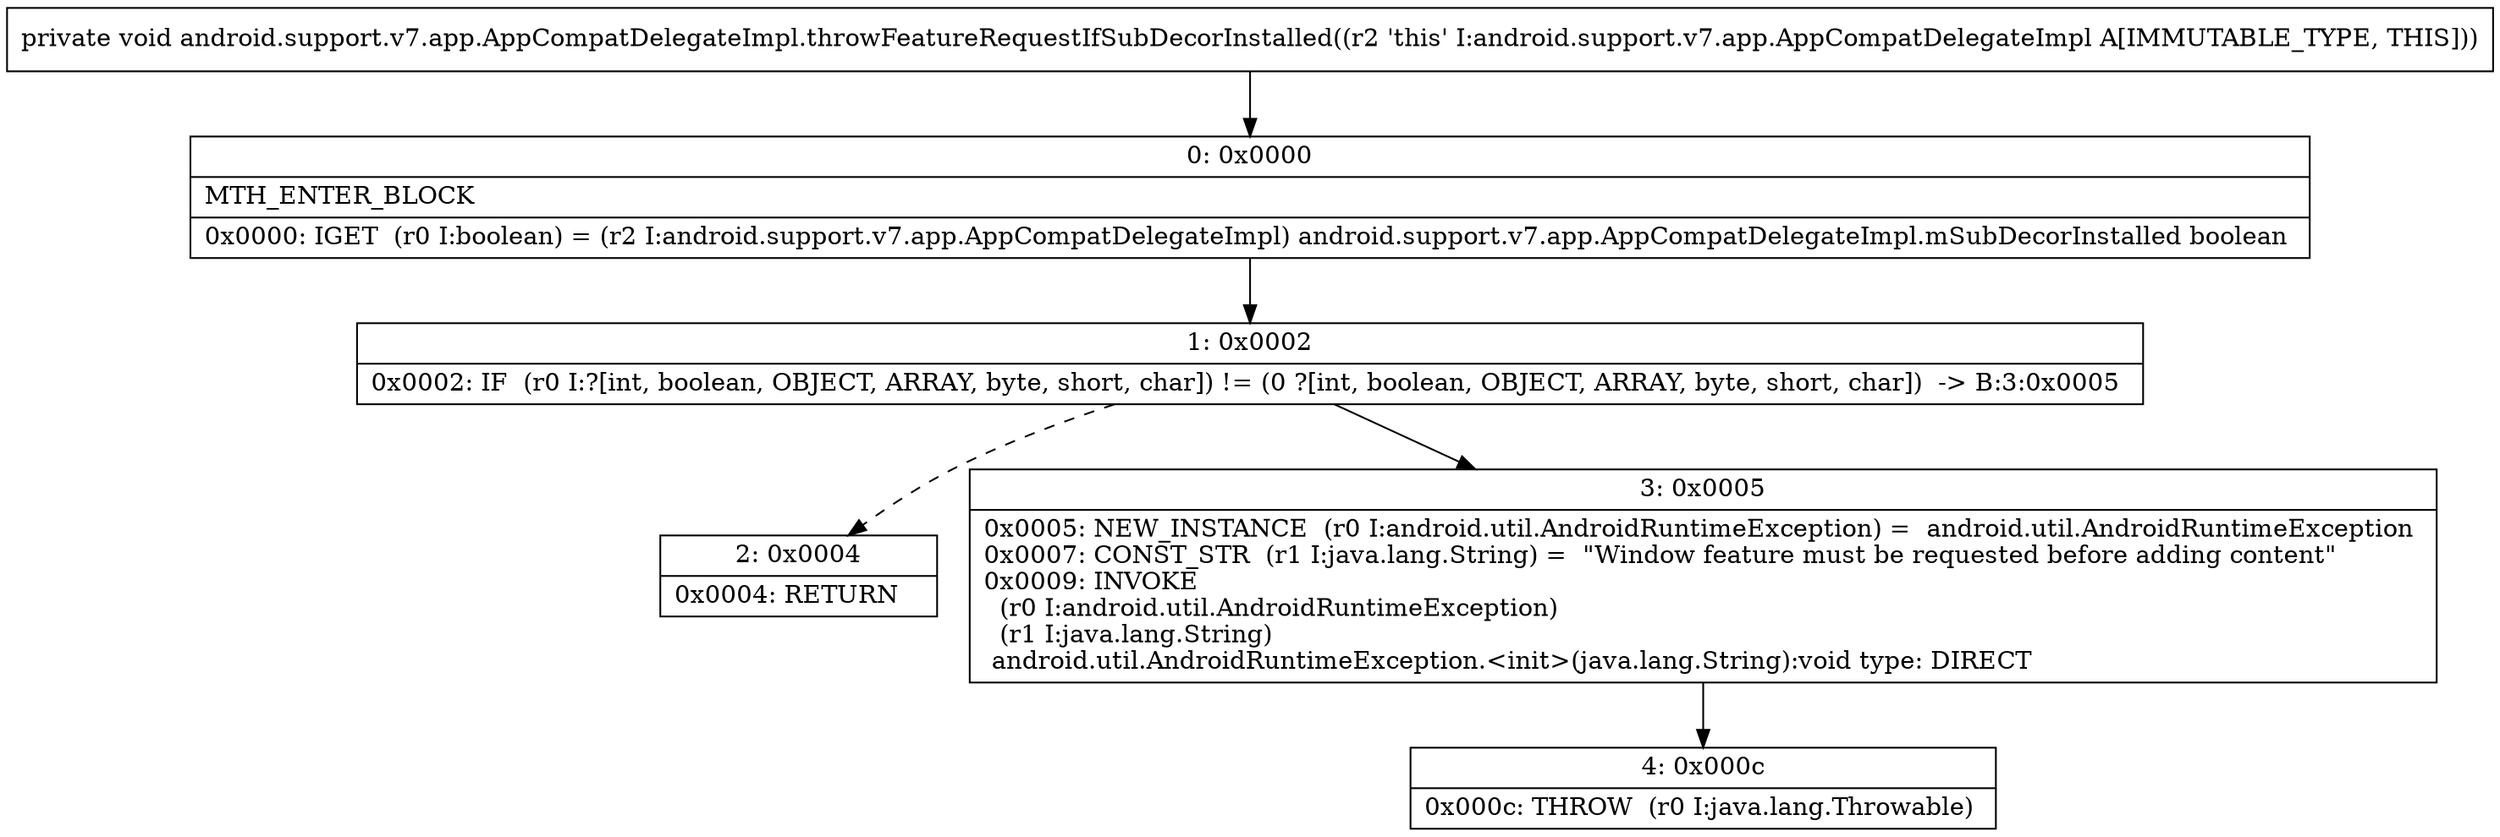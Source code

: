 digraph "CFG forandroid.support.v7.app.AppCompatDelegateImpl.throwFeatureRequestIfSubDecorInstalled()V" {
Node_0 [shape=record,label="{0\:\ 0x0000|MTH_ENTER_BLOCK\l|0x0000: IGET  (r0 I:boolean) = (r2 I:android.support.v7.app.AppCompatDelegateImpl) android.support.v7.app.AppCompatDelegateImpl.mSubDecorInstalled boolean \l}"];
Node_1 [shape=record,label="{1\:\ 0x0002|0x0002: IF  (r0 I:?[int, boolean, OBJECT, ARRAY, byte, short, char]) != (0 ?[int, boolean, OBJECT, ARRAY, byte, short, char])  \-\> B:3:0x0005 \l}"];
Node_2 [shape=record,label="{2\:\ 0x0004|0x0004: RETURN   \l}"];
Node_3 [shape=record,label="{3\:\ 0x0005|0x0005: NEW_INSTANCE  (r0 I:android.util.AndroidRuntimeException) =  android.util.AndroidRuntimeException \l0x0007: CONST_STR  (r1 I:java.lang.String) =  \"Window feature must be requested before adding content\" \l0x0009: INVOKE  \l  (r0 I:android.util.AndroidRuntimeException)\l  (r1 I:java.lang.String)\l android.util.AndroidRuntimeException.\<init\>(java.lang.String):void type: DIRECT \l}"];
Node_4 [shape=record,label="{4\:\ 0x000c|0x000c: THROW  (r0 I:java.lang.Throwable) \l}"];
MethodNode[shape=record,label="{private void android.support.v7.app.AppCompatDelegateImpl.throwFeatureRequestIfSubDecorInstalled((r2 'this' I:android.support.v7.app.AppCompatDelegateImpl A[IMMUTABLE_TYPE, THIS])) }"];
MethodNode -> Node_0;
Node_0 -> Node_1;
Node_1 -> Node_2[style=dashed];
Node_1 -> Node_3;
Node_3 -> Node_4;
}

